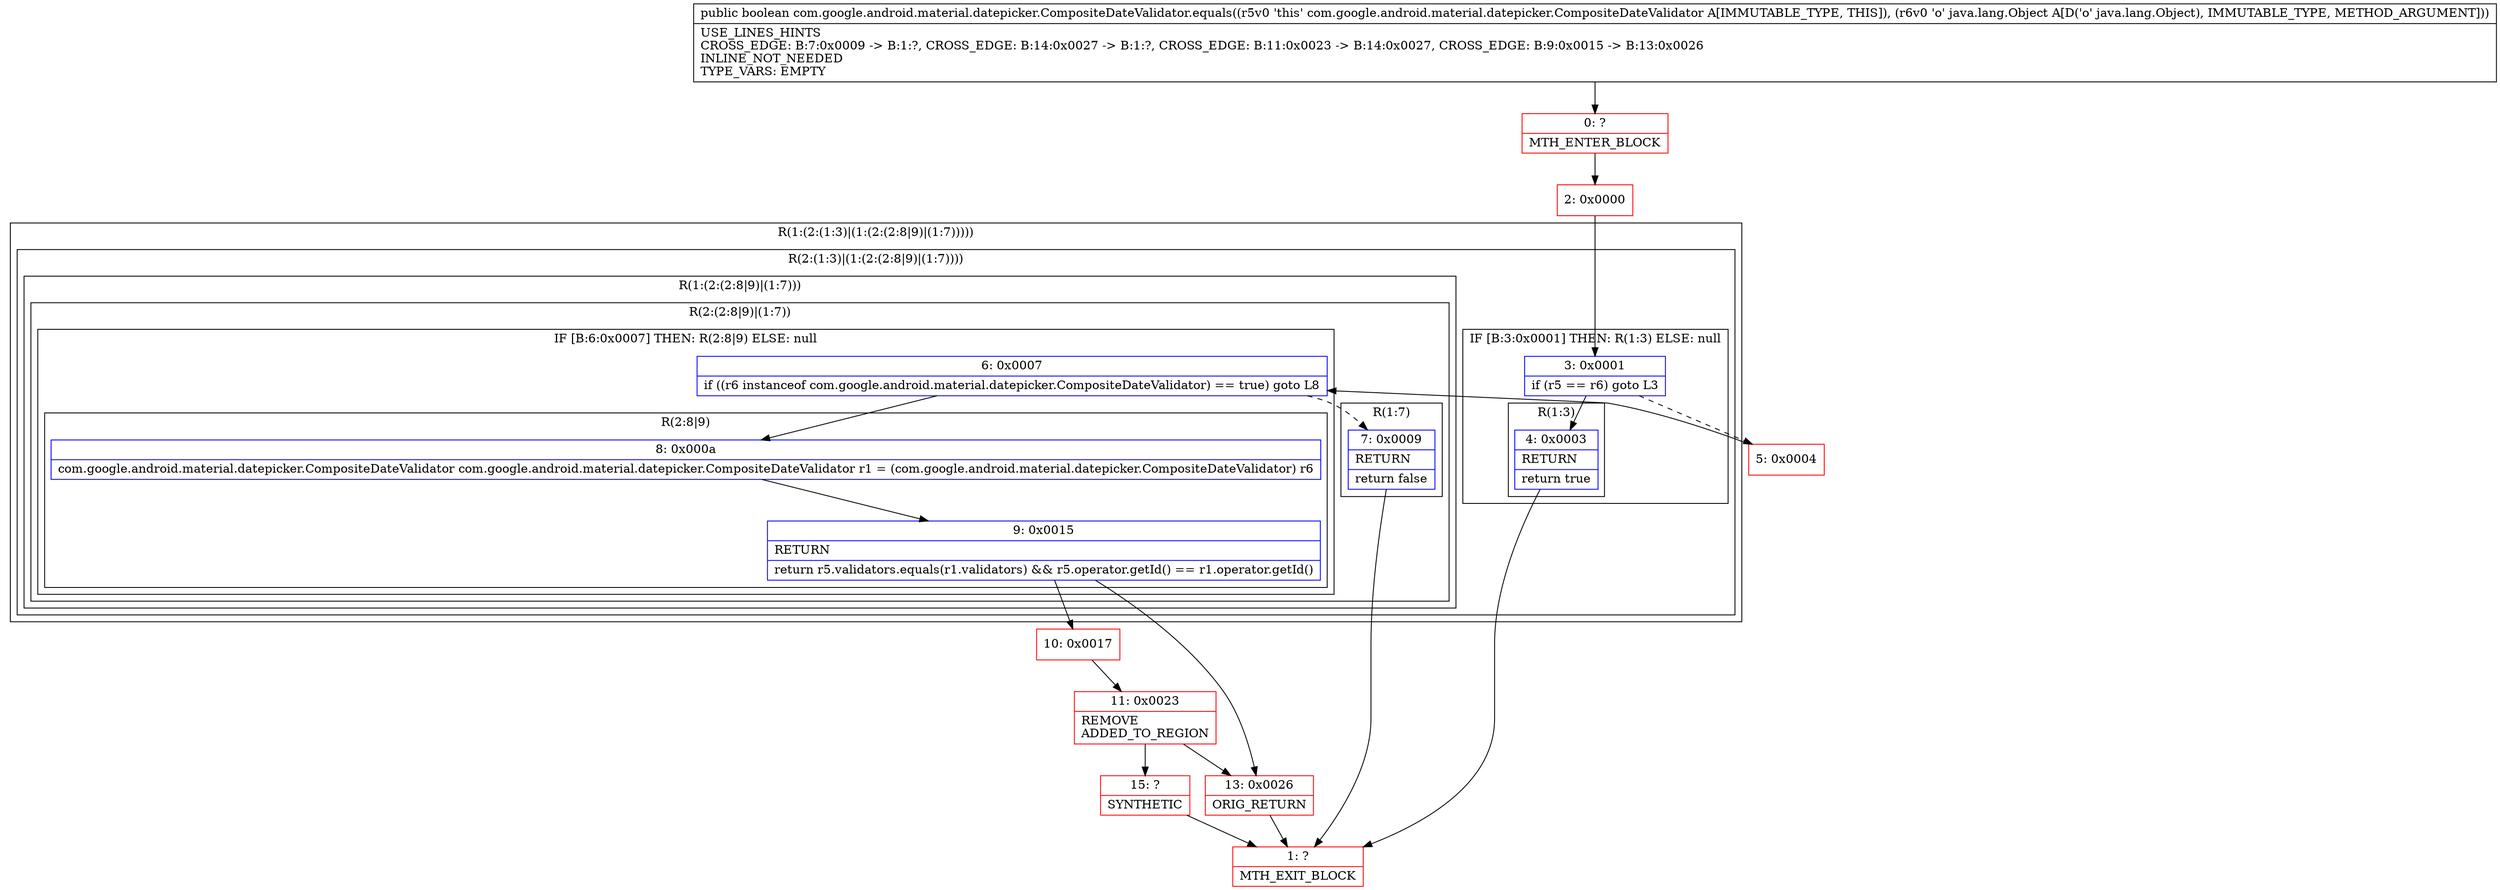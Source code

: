 digraph "CFG forcom.google.android.material.datepicker.CompositeDateValidator.equals(Ljava\/lang\/Object;)Z" {
subgraph cluster_Region_1690591975 {
label = "R(1:(2:(1:3)|(1:(2:(2:8|9)|(1:7)))))";
node [shape=record,color=blue];
subgraph cluster_Region_611995800 {
label = "R(2:(1:3)|(1:(2:(2:8|9)|(1:7))))";
node [shape=record,color=blue];
subgraph cluster_IfRegion_812564065 {
label = "IF [B:3:0x0001] THEN: R(1:3) ELSE: null";
node [shape=record,color=blue];
Node_3 [shape=record,label="{3\:\ 0x0001|if (r5 == r6) goto L3\l}"];
subgraph cluster_Region_531664185 {
label = "R(1:3)";
node [shape=record,color=blue];
Node_4 [shape=record,label="{4\:\ 0x0003|RETURN\l|return true\l}"];
}
}
subgraph cluster_Region_1487144818 {
label = "R(1:(2:(2:8|9)|(1:7)))";
node [shape=record,color=blue];
subgraph cluster_Region_783053422 {
label = "R(2:(2:8|9)|(1:7))";
node [shape=record,color=blue];
subgraph cluster_IfRegion_1802787948 {
label = "IF [B:6:0x0007] THEN: R(2:8|9) ELSE: null";
node [shape=record,color=blue];
Node_6 [shape=record,label="{6\:\ 0x0007|if ((r6 instanceof com.google.android.material.datepicker.CompositeDateValidator) == true) goto L8\l}"];
subgraph cluster_Region_1838470584 {
label = "R(2:8|9)";
node [shape=record,color=blue];
Node_8 [shape=record,label="{8\:\ 0x000a|com.google.android.material.datepicker.CompositeDateValidator com.google.android.material.datepicker.CompositeDateValidator r1 = (com.google.android.material.datepicker.CompositeDateValidator) r6\l}"];
Node_9 [shape=record,label="{9\:\ 0x0015|RETURN\l|return r5.validators.equals(r1.validators) && r5.operator.getId() == r1.operator.getId()\l}"];
}
}
subgraph cluster_Region_1882639742 {
label = "R(1:7)";
node [shape=record,color=blue];
Node_7 [shape=record,label="{7\:\ 0x0009|RETURN\l|return false\l}"];
}
}
}
}
}
Node_0 [shape=record,color=red,label="{0\:\ ?|MTH_ENTER_BLOCK\l}"];
Node_2 [shape=record,color=red,label="{2\:\ 0x0000}"];
Node_1 [shape=record,color=red,label="{1\:\ ?|MTH_EXIT_BLOCK\l}"];
Node_5 [shape=record,color=red,label="{5\:\ 0x0004}"];
Node_10 [shape=record,color=red,label="{10\:\ 0x0017}"];
Node_11 [shape=record,color=red,label="{11\:\ 0x0023|REMOVE\lADDED_TO_REGION\l}"];
Node_15 [shape=record,color=red,label="{15\:\ ?|SYNTHETIC\l}"];
Node_13 [shape=record,color=red,label="{13\:\ 0x0026|ORIG_RETURN\l}"];
MethodNode[shape=record,label="{public boolean com.google.android.material.datepicker.CompositeDateValidator.equals((r5v0 'this' com.google.android.material.datepicker.CompositeDateValidator A[IMMUTABLE_TYPE, THIS]), (r6v0 'o' java.lang.Object A[D('o' java.lang.Object), IMMUTABLE_TYPE, METHOD_ARGUMENT]))  | USE_LINES_HINTS\lCROSS_EDGE: B:7:0x0009 \-\> B:1:?, CROSS_EDGE: B:14:0x0027 \-\> B:1:?, CROSS_EDGE: B:11:0x0023 \-\> B:14:0x0027, CROSS_EDGE: B:9:0x0015 \-\> B:13:0x0026\lINLINE_NOT_NEEDED\lTYPE_VARS: EMPTY\l}"];
MethodNode -> Node_0;Node_3 -> Node_4;
Node_3 -> Node_5[style=dashed];
Node_4 -> Node_1;
Node_6 -> Node_7[style=dashed];
Node_6 -> Node_8;
Node_8 -> Node_9;
Node_9 -> Node_10;
Node_9 -> Node_13;
Node_7 -> Node_1;
Node_0 -> Node_2;
Node_2 -> Node_3;
Node_5 -> Node_6;
Node_10 -> Node_11;
Node_11 -> Node_13;
Node_11 -> Node_15;
Node_15 -> Node_1;
Node_13 -> Node_1;
}

